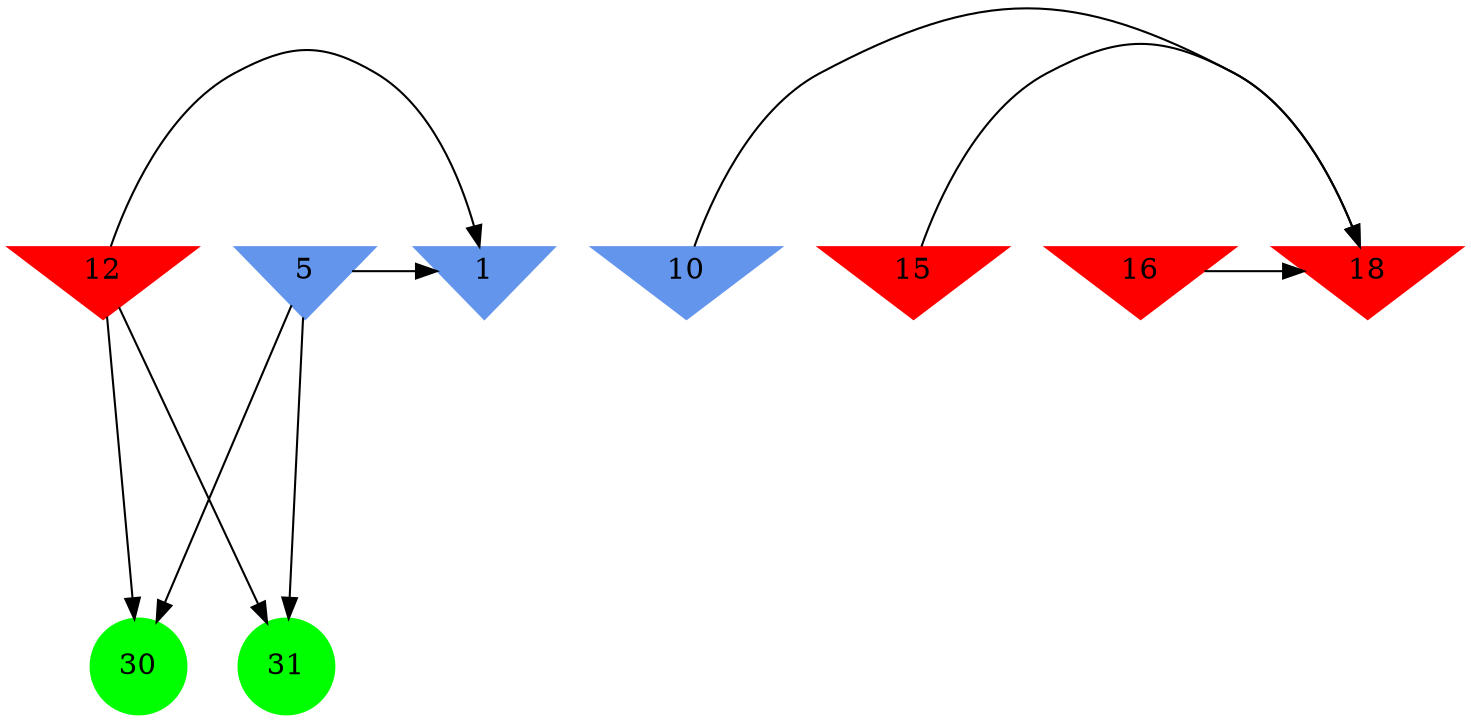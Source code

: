 digraph brain {
	ranksep=2.0;
	1 [shape=invtriangle,style=filled,color=cornflowerblue];
	5 [shape=invtriangle,style=filled,color=cornflowerblue];
	10 [shape=invtriangle,style=filled,color=cornflowerblue];
	12 [shape=invtriangle,style=filled,color=red];
	15 [shape=invtriangle,style=filled,color=red];
	16 [shape=invtriangle,style=filled,color=red];
	18 [shape=invtriangle,style=filled,color=red];
	30 [shape=circle,style=filled,color=green];
	31 [shape=circle,style=filled,color=green];
	16	->	18;
	15	->	18;
	10	->	18;
	12	->	30;
	12	->	31;
	12	->	1;
	5	->	30;
	5	->	31;
	5	->	1;
	{ rank=same; 1; 5; 10; 12; 15; 16; 18; }
	{ rank=same; }
	{ rank=same; 30; 31; }
}
